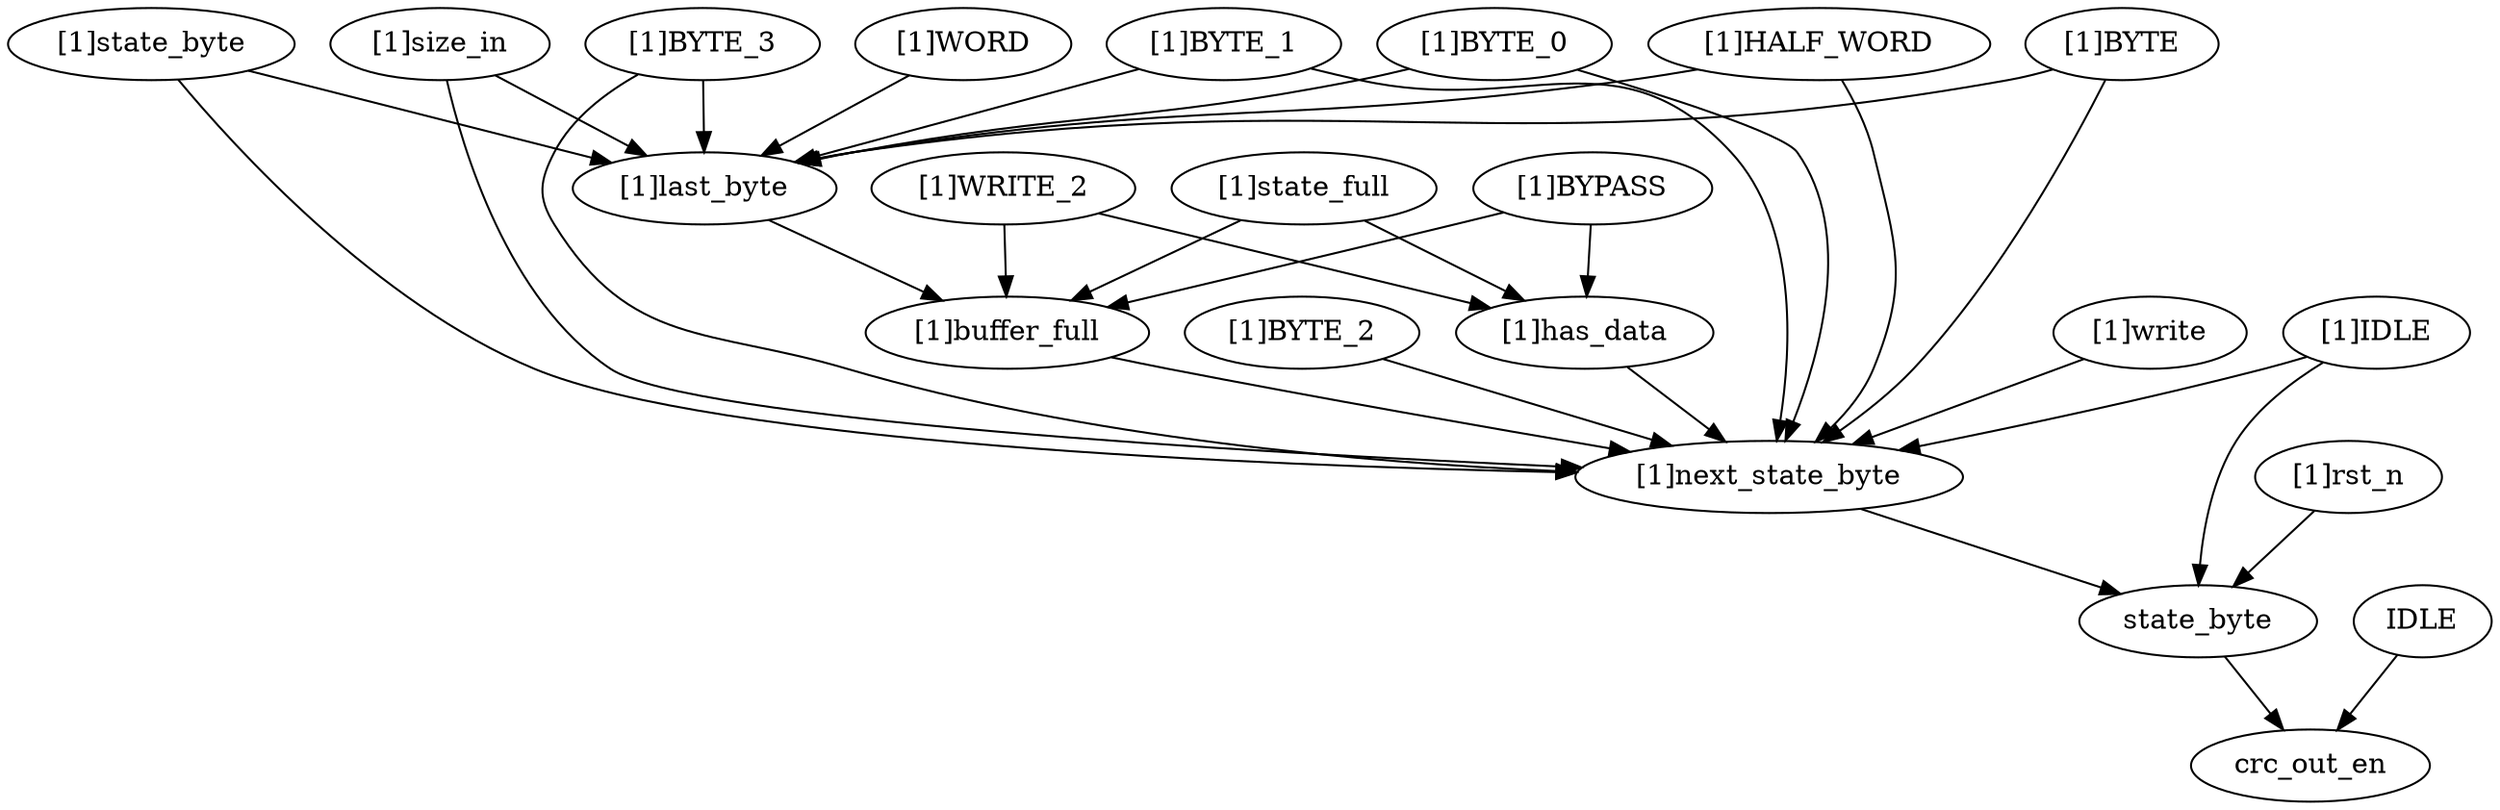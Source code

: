 strict digraph "" {
	state_byte	 [complexity=3,
		importance=0.0762657869193,
		rank=0.0254219289731];
	crc_out_en	 [complexity=0,
		importance=0.0175993019008,
		rank=0.0];
	state_byte -> crc_out_en;
	"[1]BYPASS"	 [complexity=18,
		importance=0.816408461108,
		rank=0.0453560256171];
	"[1]buffer_full"	 [complexity=11,
		importance=0.645955979498,
		rank=0.0587232708634];
	"[1]BYPASS" -> "[1]buffer_full";
	"[1]has_data"	 [complexity=13,
		importance=0.800998572371,
		rank=0.0616152747978];
	"[1]BYPASS" -> "[1]has_data";
	"[1]next_state_byte"	 [complexity=5,
		importance=0.155928859185,
		rank=0.0311857718369];
	"[1]next_state_byte" -> state_byte;
	"[1]buffer_full" -> "[1]next_state_byte";
	"[1]WORD"	 [complexity=31,
		importance=0.693271229986,
		rank=0.0223635880641];
	"[1]last_byte"	 [complexity=18,
		importance=0.677861341249,
		rank=0.0376589634027];
	"[1]WORD" -> "[1]last_byte";
	"[1]IDLE"	 [complexity=15,
		importance=0.639125325476,
		rank=0.0426083550317];
	"[1]IDLE" -> state_byte;
	"[1]IDLE" -> "[1]next_state_byte";
	"[1]has_data" -> "[1]next_state_byte";
	"[1]HALF_WORD"	 [complexity=31,
		importance=0.693271229986,
		rank=0.0223635880641];
	"[1]HALF_WORD" -> "[1]next_state_byte";
	"[1]HALF_WORD" -> "[1]last_byte";
	IDLE	 [complexity=3,
		importance=0.0330091906378,
		rank=0.0110030635459];
	IDLE -> crc_out_en;
	"[1]WRITE_2"	 [complexity=18,
		importance=0.816408461108,
		rank=0.0453560256171];
	"[1]WRITE_2" -> "[1]buffer_full";
	"[1]WRITE_2" -> "[1]has_data";
	"[1]state_full"	 [complexity=18,
		importance=0.847021659827,
		rank=0.0470567588793];
	"[1]state_full" -> "[1]buffer_full";
	"[1]state_full" -> "[1]has_data";
	"[1]last_byte" -> "[1]buffer_full";
	"[1]rst_n"	 [complexity=4,
		importance=0.167941462576,
		rank=0.0419853656439];
	"[1]rst_n" -> state_byte;
	"[1]write"	 [complexity=17,
		importance=0.950983043845,
		rank=0.0559401790497];
	"[1]write" -> "[1]next_state_byte";
	"[1]BYTE"	 [complexity=31,
		importance=0.693271229986,
		rank=0.0223635880641];
	"[1]BYTE" -> "[1]next_state_byte";
	"[1]BYTE" -> "[1]last_byte";
	"[1]state_byte"	 [complexity=31,
		importance=0.736527826268,
		rank=0.0237589621377];
	"[1]state_byte" -> "[1]next_state_byte";
	"[1]state_byte" -> "[1]last_byte";
	"[1]size_in"	 [complexity=31,
		importance=0.693271229986,
		rank=0.0223635880641];
	"[1]size_in" -> "[1]next_state_byte";
	"[1]size_in" -> "[1]last_byte";
	"[1]BYTE_3"	 [complexity=31,
		importance=0.693271229986,
		rank=0.0223635880641];
	"[1]BYTE_3" -> "[1]next_state_byte";
	"[1]BYTE_3" -> "[1]last_byte";
	"[1]BYTE_2"	 [complexity=7,
		importance=0.171338747922,
		rank=0.0244769639888];
	"[1]BYTE_2" -> "[1]next_state_byte";
	"[1]BYTE_1"	 [complexity=31,
		importance=0.693271229986,
		rank=0.0223635880641];
	"[1]BYTE_1" -> "[1]next_state_byte";
	"[1]BYTE_1" -> "[1]last_byte";
	"[1]BYTE_0"	 [complexity=31,
		importance=0.693271229986,
		rank=0.0223635880641];
	"[1]BYTE_0" -> "[1]next_state_byte";
	"[1]BYTE_0" -> "[1]last_byte";
}
